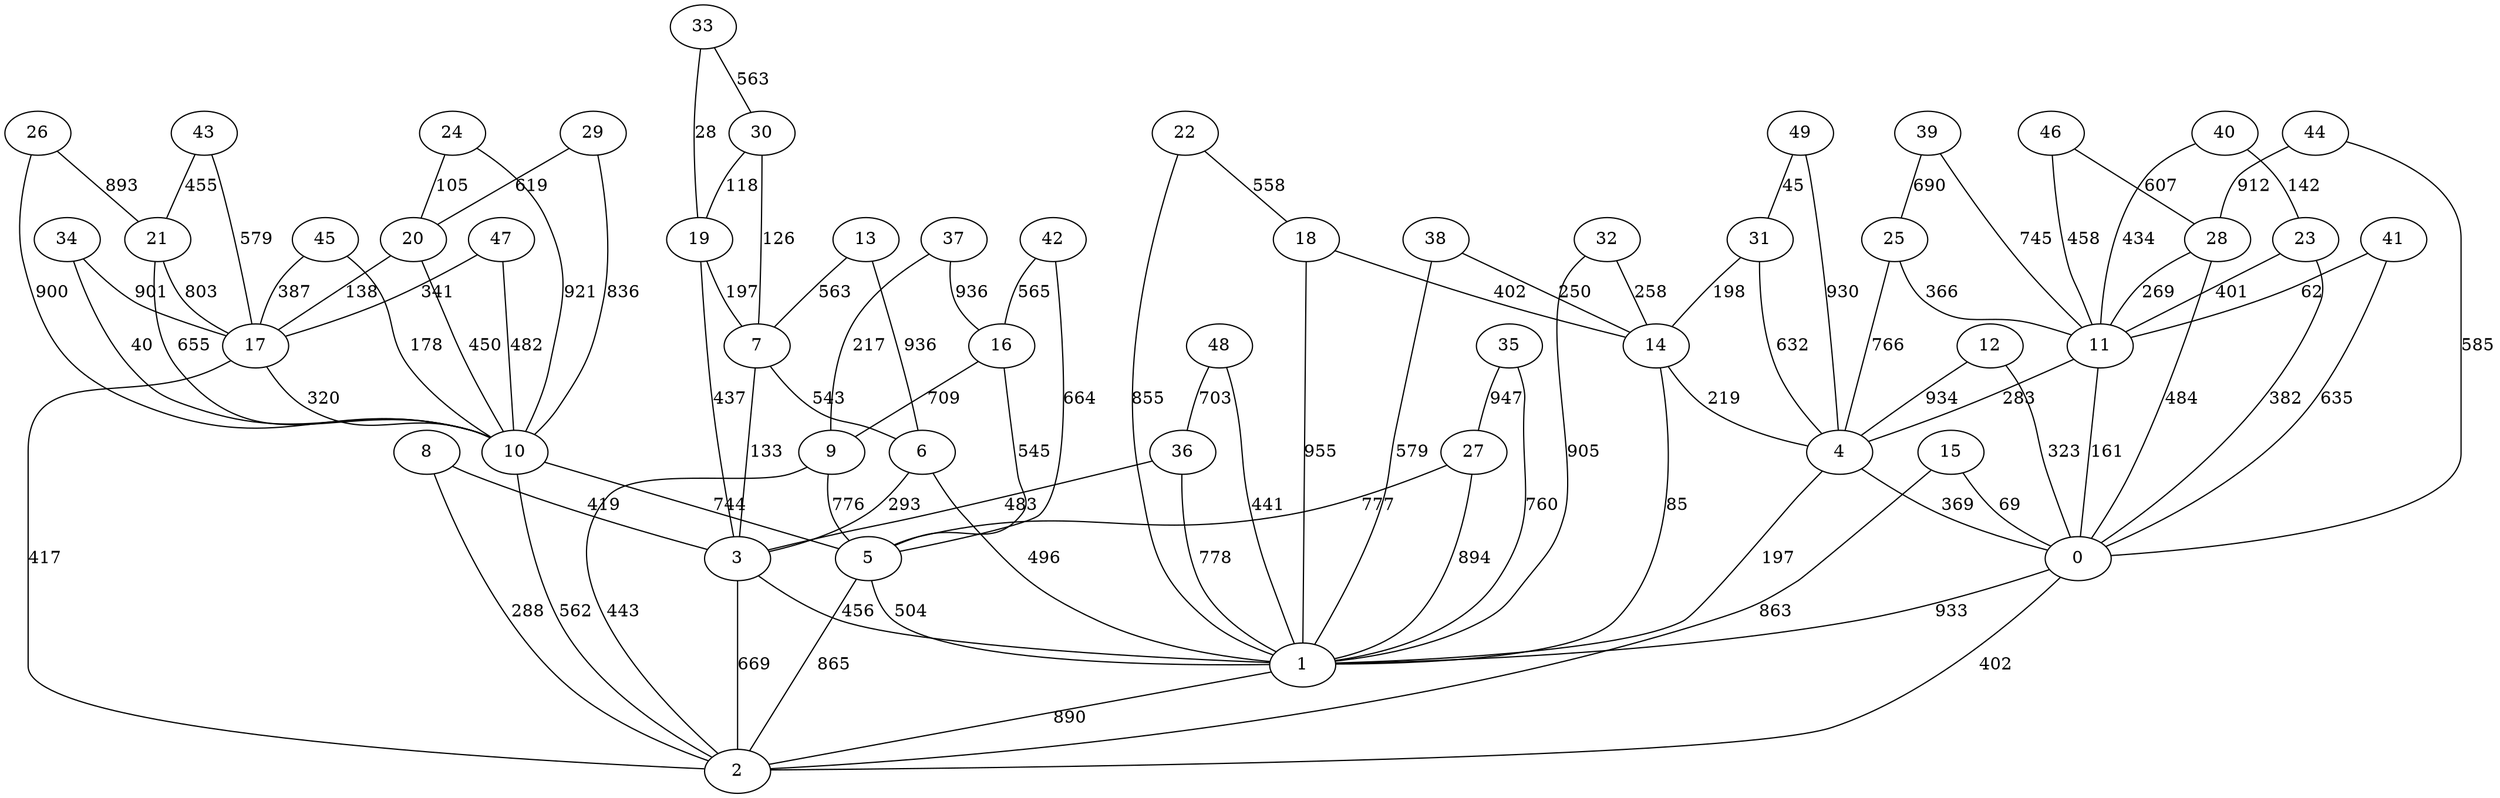 strict graph G {
0;
1;
2;
3;
4;
5;
6;
7;
8;
9;
10;
11;
12;
13;
14;
15;
16;
17;
18;
19;
20;
21;
22;
23;
24;
25;
26;
27;
28;
29;
30;
31;
32;
33;
34;
35;
36;
37;
38;
39;
40;
41;
42;
43;
44;
45;
46;
47;
48;
49;
42 -- 5 [label=664];
7 -- 6 [label=543];
16 -- 5 [label=545];
16 -- 9 [label=709];
22 -- 18 [label=558];
9 -- 2 [label=443];
46 -- 28 [label=607];
37 -- 9 [label=217];
48 -- 36 [label=703];
20 -- 17 [label=138];
45 -- 17 [label=387];
32 -- 1 [label=905];
27 -- 5 [label=777];
40 -- 11 [label=434];
19 -- 7 [label=197];
40 -- 23 [label=142];
14 -- 1 [label=85];
36 -- 3 [label=483];
21 -- 10 [label=655];
47 -- 10 [label=482];
24 -- 20 [label=105];
7 -- 3 [label=133];
38 -- 1 [label=579];
46 -- 11 [label=458];
15 -- 0 [label=69];
17 -- 10 [label=320];
45 -- 10 [label=178];
1 -- 2 [label=890];
3 -- 1 [label=456];
4 -- 0 [label=369];
25 -- 4 [label=766];
6 -- 3 [label=293];
27 -- 1 [label=894];
19 -- 3 [label=437];
35 -- 27 [label=947];
17 -- 2 [label=417];
29 -- 20 [label=619];
13 -- 6 [label=936];
35 -- 1 [label=760];
18 -- 14 [label=402];
43 -- 17 [label=579];
44 -- 0 [label=585];
36 -- 1 [label=778];
31 -- 4 [label=632];
22 -- 1 [label=855];
10 -- 2 [label=562];
4 -- 1 [label=197];
23 -- 11 [label=401];
13 -- 7 [label=563];
25 -- 11 [label=366];
26 -- 10 [label=900];
32 -- 14 [label=258];
49 -- 31 [label=45];
42 -- 16 [label=565];
6 -- 1 [label=496];
11 -- 0 [label=161];
5 -- 1 [label=504];
41 -- 11 [label=62];
48 -- 1 [label=441];
30 -- 7 [label=126];
12 -- 4 [label=934];
8 -- 2 [label=288];
5 -- 2 [label=865];
18 -- 1 [label=955];
20 -- 10 [label=450];
34 -- 17 [label=901];
38 -- 14 [label=250];
8 -- 3 [label=419];
33 -- 19 [label=28];
33 -- 30 [label=563];
0 -- 1 [label=933];
21 -- 17 [label=803];
3 -- 2 [label=669];
12 -- 0 [label=323];
47 -- 17 [label=341];
41 -- 0 [label=635];
15 -- 2 [label=863];
43 -- 21 [label=455];
49 -- 4 [label=930];
29 -- 10 [label=836];
28 -- 0 [label=484];
24 -- 10 [label=921];
39 -- 25 [label=690];
26 -- 21 [label=893];
10 -- 5 [label=744];
28 -- 11 [label=269];
11 -- 4 [label=283];
14 -- 4 [label=219];
23 -- 0 [label=382];
31 -- 14 [label=198];
37 -- 16 [label=936];
34 -- 10 [label=40];
9 -- 5 [label=776];
39 -- 11 [label=745];
44 -- 28 [label=912];
0 -- 2 [label=402];
30 -- 19 [label=118];
}
